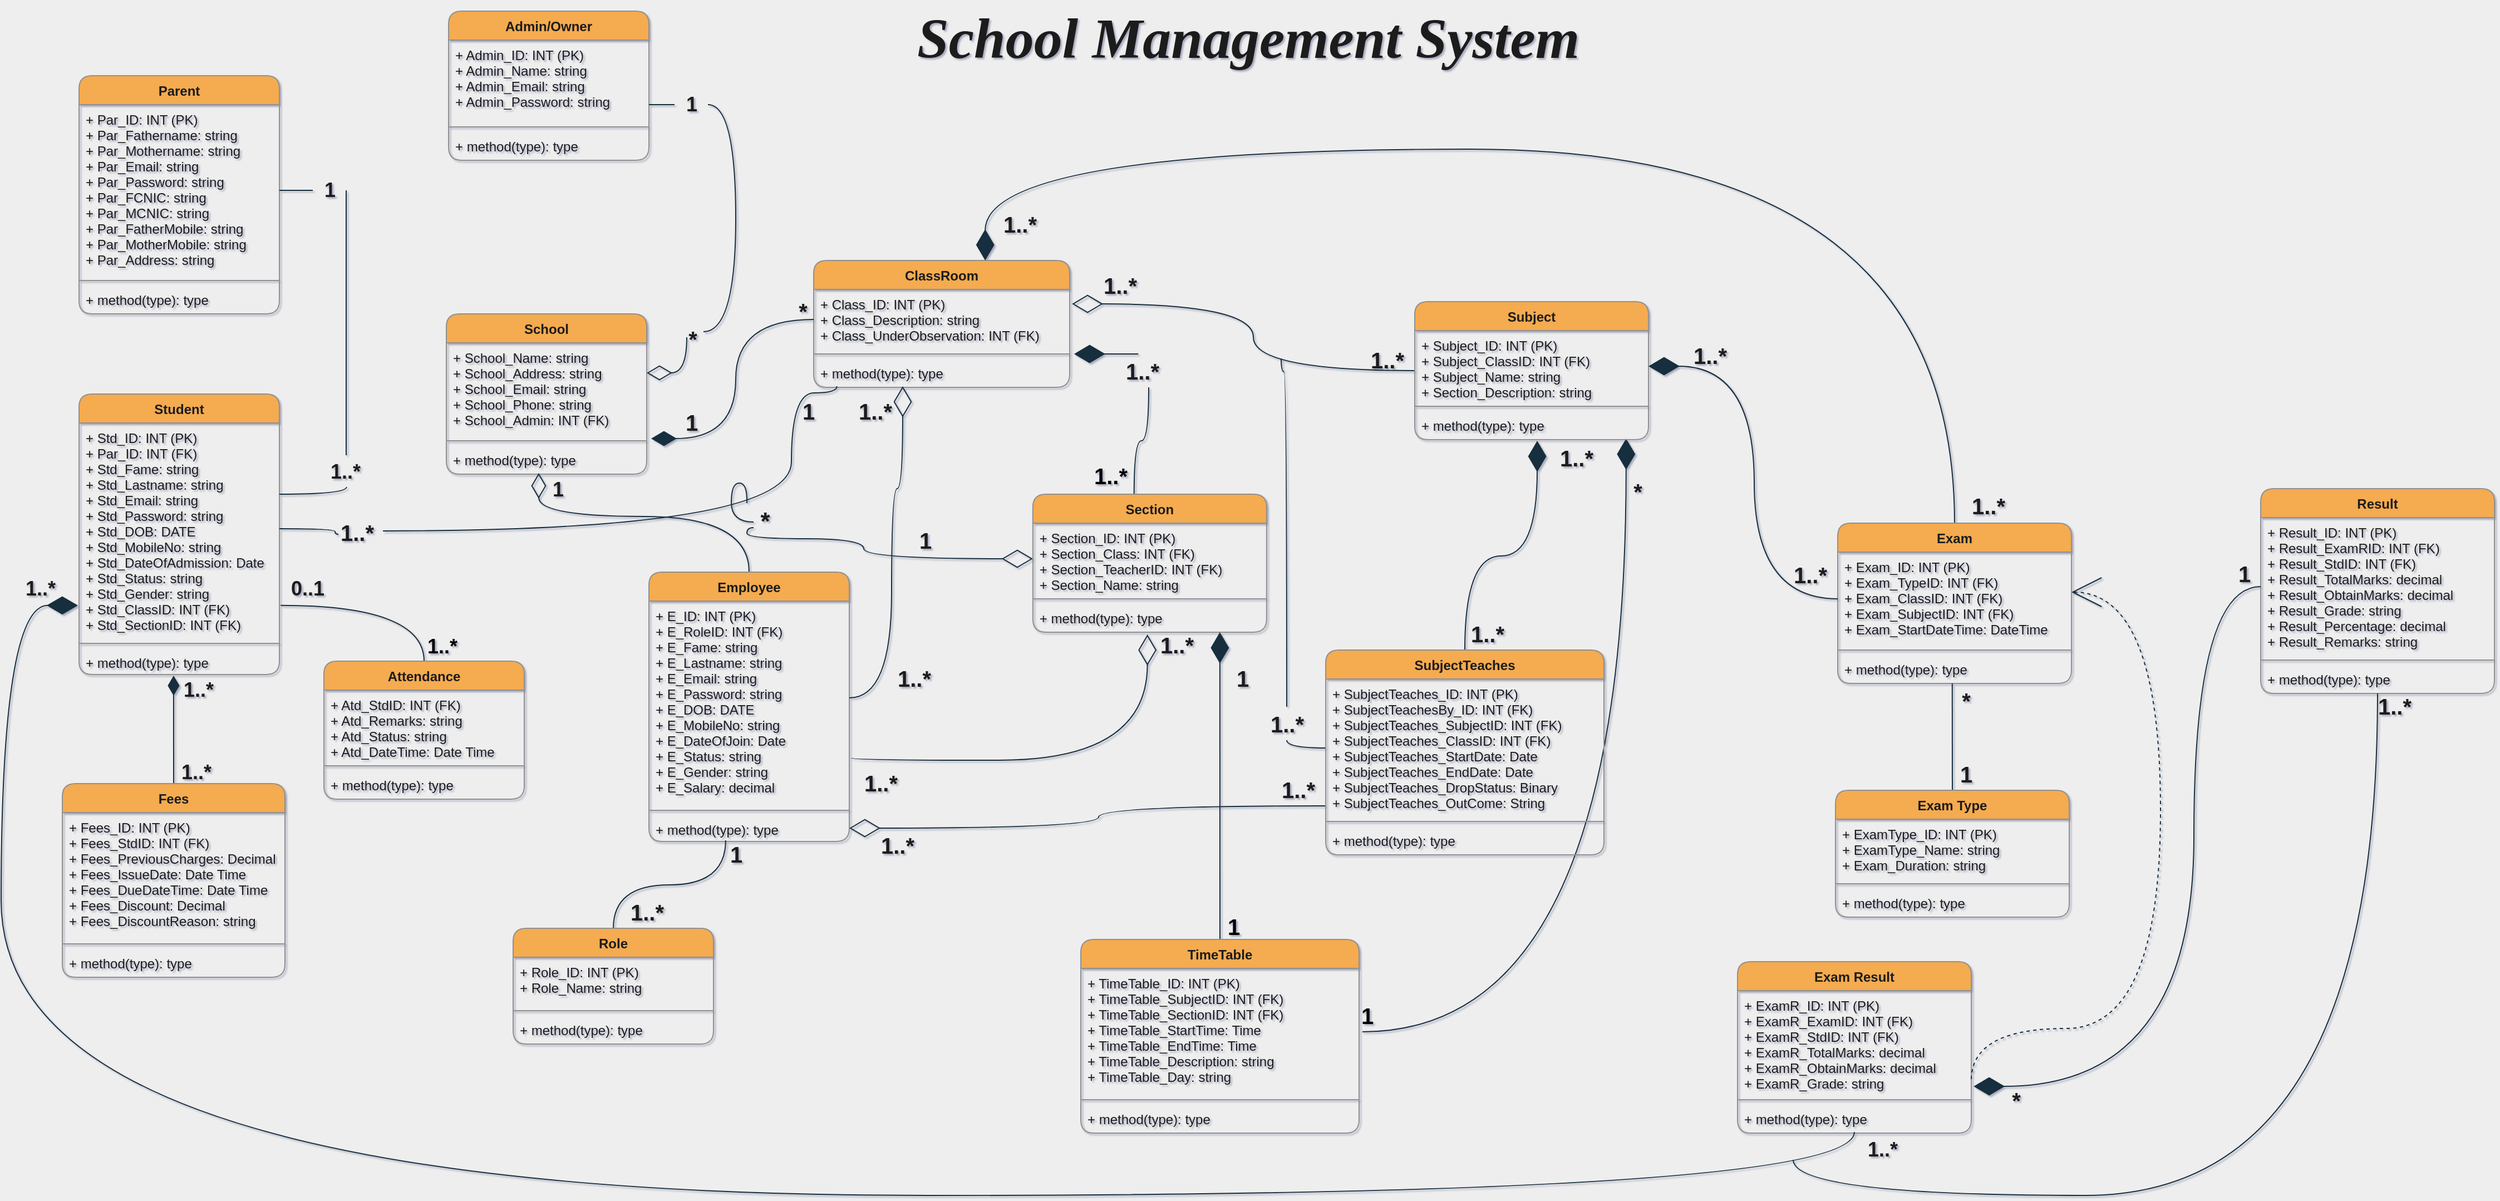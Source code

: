 <mxfile version="14.5.3" type="device"><diagram id="C5RBs43oDa-KdzZeNtuy" name="Page-1"><mxGraphModel dx="1877" dy="846" grid="1" gridSize="10" guides="1" tooltips="1" connect="1" arrows="1" fold="1" page="1" pageScale="1" pageWidth="2300" pageHeight="1100" background="#EEEEEE" math="0" shadow="1"><root><mxCell id="WIyWlLk6GJQsqaUBKTNV-0"/><mxCell id="WIyWlLk6GJQsqaUBKTNV-1" parent="WIyWlLk6GJQsqaUBKTNV-0"/><mxCell id="7xdgrX3ApzrvvwWOzh_P-122" style="edgeStyle=orthogonalEdgeStyle;orthogonalLoop=1;jettySize=auto;html=1;startArrow=none;startFill=0;startSize=25;endArrow=diamondThin;endFill=1;endSize=25;fontSize=20;entryX=0.89;entryY=0.962;entryDx=0;entryDy=0;entryPerimeter=0;strokeColor=#182E3E;fontColor=#1A1A1A;labelBackgroundColor=#EEEEEE;curved=1;" edge="1" parent="WIyWlLk6GJQsqaUBKTNV-1"><mxGeometry relative="1" as="geometry"><mxPoint x="1489.9" y="402.012" as="targetPoint"/><mxPoint x="1253.0" y="935.0" as="sourcePoint"/><Array as="points"><mxPoint x="1490" y="935"/></Array></mxGeometry></mxCell><mxCell id="7xdgrX3ApzrvvwWOzh_P-5" value="Parent" style="swimlane;fontStyle=1;align=center;verticalAlign=top;childLayout=stackLayout;horizontal=1;startSize=26;horizontalStack=0;resizeParent=1;resizeParentMax=0;resizeLast=0;collapsible=1;marginBottom=0;fillColor=#F5AB50;strokeColor=#909090;fontColor=#1A1A1A;rounded=1;" vertex="1" parent="WIyWlLk6GJQsqaUBKTNV-1"><mxGeometry x="100" y="76" width="180" height="214" as="geometry"/></mxCell><mxCell id="7xdgrX3ApzrvvwWOzh_P-6" value="+ Par_ID: INT (PK) &#10;+ Par_Fathername: string&#10;+ Par_Mothername: string&#10;+ Par_Email: string&#10;+ Par_Password: string &#10;+ Par_FCNIC: string&#10;+ Par_MCNIC: string&#10;+ Par_FatherMobile: string&#10;+ Par_MotherMobile: string&#10;+ Par_Address: string&#10;" style="text;strokeColor=none;fillColor=none;align=left;verticalAlign=top;spacingLeft=4;spacingRight=4;overflow=hidden;rotatable=0;points=[[0,0.5],[1,0.5]];portConstraint=eastwest;fontColor=#1A1A1A;rounded=1;" vertex="1" parent="7xdgrX3ApzrvvwWOzh_P-5"><mxGeometry y="26" width="180" height="154" as="geometry"/></mxCell><mxCell id="7xdgrX3ApzrvvwWOzh_P-7" value="" style="line;strokeWidth=1;fillColor=none;align=left;verticalAlign=middle;spacingTop=-1;spacingLeft=3;spacingRight=3;rotatable=0;labelPosition=right;points=[];portConstraint=eastwest;strokeColor=#909090;fontColor=#1A1A1A;labelBackgroundColor=#EEEEEE;rounded=1;" vertex="1" parent="7xdgrX3ApzrvvwWOzh_P-5"><mxGeometry y="180" width="180" height="8" as="geometry"/></mxCell><mxCell id="7xdgrX3ApzrvvwWOzh_P-8" value="+ method(type): type" style="text;strokeColor=none;fillColor=none;align=left;verticalAlign=top;spacingLeft=4;spacingRight=4;overflow=hidden;rotatable=0;points=[[0,0.5],[1,0.5]];portConstraint=eastwest;fontColor=#1A1A1A;rounded=1;" vertex="1" parent="7xdgrX3ApzrvvwWOzh_P-5"><mxGeometry y="188" width="180" height="26" as="geometry"/></mxCell><mxCell id="7xdgrX3ApzrvvwWOzh_P-9" value="Student" style="swimlane;fontStyle=1;align=center;verticalAlign=top;childLayout=stackLayout;horizontal=1;startSize=26;horizontalStack=0;resizeParent=1;resizeParentMax=0;resizeLast=0;collapsible=1;marginBottom=0;fillColor=#F5AB50;strokeColor=#909090;fontColor=#1A1A1A;rounded=1;" vertex="1" parent="WIyWlLk6GJQsqaUBKTNV-1"><mxGeometry x="100" y="362" width="180" height="252" as="geometry"/></mxCell><mxCell id="7xdgrX3ApzrvvwWOzh_P-10" value="+ Std_ID: INT (PK)&#10;+ Par_ID: INT (FK) &#10;+ Std_Fame: string&#10;+ Std_Lastname: string&#10;+ Std_Email: string&#10;+ Std_Password: string &#10;+ Std_DOB: DATE&#10;+ Std_MobileNo: string&#10;+ Std_DateOfAdmission: Date&#10;+ Std_Status: string&#10;+ Std_Gender: string&#10;+ Std_ClassID: INT (FK)&#10;+ Std_SectionID: INT (FK)" style="text;strokeColor=none;fillColor=none;align=left;verticalAlign=top;spacingLeft=4;spacingRight=4;overflow=hidden;rotatable=0;points=[[0,0.5],[1,0.5]];portConstraint=eastwest;fontColor=#1A1A1A;rounded=1;" vertex="1" parent="7xdgrX3ApzrvvwWOzh_P-9"><mxGeometry y="26" width="180" height="194" as="geometry"/></mxCell><mxCell id="7xdgrX3ApzrvvwWOzh_P-11" value="" style="line;strokeWidth=1;fillColor=none;align=left;verticalAlign=middle;spacingTop=-1;spacingLeft=3;spacingRight=3;rotatable=0;labelPosition=right;points=[];portConstraint=eastwest;strokeColor=#909090;fontColor=#1A1A1A;labelBackgroundColor=#EEEEEE;rounded=1;" vertex="1" parent="7xdgrX3ApzrvvwWOzh_P-9"><mxGeometry y="220" width="180" height="8" as="geometry"/></mxCell><mxCell id="7xdgrX3ApzrvvwWOzh_P-12" value="+ method(type): type" style="text;strokeColor=none;fillColor=none;align=left;verticalAlign=top;spacingLeft=4;spacingRight=4;overflow=hidden;rotatable=0;points=[[0,0.5],[1,0.5]];portConstraint=eastwest;fontColor=#1A1A1A;rounded=1;" vertex="1" parent="7xdgrX3ApzrvvwWOzh_P-9"><mxGeometry y="228" width="180" height="24" as="geometry"/></mxCell><mxCell id="7xdgrX3ApzrvvwWOzh_P-15" value="1..*" style="text;html=1;align=center;verticalAlign=middle;resizable=0;points=[];autosize=1;fontStyle=1;fontSize=18;fontColor=#1A1A1A;rounded=1;" vertex="1" parent="WIyWlLk6GJQsqaUBKTNV-1"><mxGeometry x="319" y="417" width="40" height="30" as="geometry"/></mxCell><mxCell id="7xdgrX3ApzrvvwWOzh_P-18" style="edgeStyle=orthogonalEdgeStyle;orthogonalLoop=1;jettySize=auto;html=1;entryX=0.533;entryY=0.95;entryDx=0;entryDy=0;endArrow=none;endFill=0;entryPerimeter=0;strokeColor=#182E3E;fontColor=#1A1A1A;labelBackgroundColor=#EEEEEE;curved=1;" edge="1" parent="WIyWlLk6GJQsqaUBKTNV-1" source="7xdgrX3ApzrvvwWOzh_P-10" target="7xdgrX3ApzrvvwWOzh_P-15"><mxGeometry x="350" y="262" as="geometry"><mxPoint x="490" y="445" as="sourcePoint"/><mxPoint x="300" y="205" as="targetPoint"/><Array as="points"><mxPoint x="340" y="452"/></Array></mxGeometry></mxCell><mxCell id="7xdgrX3ApzrvvwWOzh_P-14" value="1" style="text;html=1;align=center;verticalAlign=middle;resizable=0;points=[];autosize=1;fillColor=none;fontStyle=1;fontSize=18;fontColor=#1A1A1A;rounded=1;" vertex="1" parent="WIyWlLk6GJQsqaUBKTNV-1"><mxGeometry x="310" y="164" width="30" height="30" as="geometry"/></mxCell><mxCell id="7xdgrX3ApzrvvwWOzh_P-19" style="edgeStyle=orthogonalEdgeStyle;orthogonalLoop=1;jettySize=auto;html=1;entryX=1;entryY=0.5;entryDx=0;entryDy=0;endArrow=none;endFill=0;strokeColor=#182E3E;fontColor=#1A1A1A;labelBackgroundColor=#EEEEEE;curved=1;" edge="1" parent="WIyWlLk6GJQsqaUBKTNV-1" source="7xdgrX3ApzrvvwWOzh_P-15" target="7xdgrX3ApzrvvwWOzh_P-14"><mxGeometry x="350" y="262" as="geometry"><mxPoint x="475" y="435" as="sourcePoint"/><mxPoint x="300" y="205" as="targetPoint"/><Array as="points"><mxPoint x="340" y="432"/><mxPoint x="340" y="205"/></Array></mxGeometry></mxCell><mxCell id="7xdgrX3ApzrvvwWOzh_P-20" value="Admin/Owner" style="swimlane;fontStyle=1;align=center;verticalAlign=top;childLayout=stackLayout;horizontal=1;startSize=26;horizontalStack=0;resizeParent=1;resizeParentMax=0;resizeLast=0;collapsible=1;marginBottom=0;fillColor=#F5AB50;strokeColor=#909090;fontColor=#1A1A1A;rounded=1;" vertex="1" parent="WIyWlLk6GJQsqaUBKTNV-1"><mxGeometry x="432" y="18" width="180" height="134" as="geometry"><mxRectangle x="470" y="16" width="70" height="26" as="alternateBounds"/></mxGeometry></mxCell><mxCell id="7xdgrX3ApzrvvwWOzh_P-21" value="+ Admin_ID: INT (PK) &#10;+ Admin_Name: string&#10;+ Admin_Email: string&#10;+ Admin_Password: string &#10;" style="text;strokeColor=none;fillColor=none;align=left;verticalAlign=top;spacingLeft=4;spacingRight=4;overflow=hidden;rotatable=0;points=[[0,0.5],[1,0.5]];portConstraint=eastwest;fontColor=#1A1A1A;rounded=1;" vertex="1" parent="7xdgrX3ApzrvvwWOzh_P-20"><mxGeometry y="26" width="180" height="74" as="geometry"/></mxCell><mxCell id="7xdgrX3ApzrvvwWOzh_P-22" value="" style="line;strokeWidth=1;fillColor=none;align=left;verticalAlign=middle;spacingTop=-1;spacingLeft=3;spacingRight=3;rotatable=0;labelPosition=right;points=[];portConstraint=eastwest;strokeColor=#909090;fontColor=#1A1A1A;labelBackgroundColor=#EEEEEE;rounded=1;" vertex="1" parent="7xdgrX3ApzrvvwWOzh_P-20"><mxGeometry y="100" width="180" height="8" as="geometry"/></mxCell><mxCell id="7xdgrX3ApzrvvwWOzh_P-23" value="+ method(type): type" style="text;strokeColor=none;fillColor=none;align=left;verticalAlign=top;spacingLeft=4;spacingRight=4;overflow=hidden;rotatable=0;points=[[0,0.5],[1,0.5]];portConstraint=eastwest;fontColor=#1A1A1A;rounded=1;" vertex="1" parent="7xdgrX3ApzrvvwWOzh_P-20"><mxGeometry y="108" width="180" height="26" as="geometry"/></mxCell><mxCell id="7xdgrX3ApzrvvwWOzh_P-24" value="School" style="swimlane;fontStyle=1;align=center;verticalAlign=top;childLayout=stackLayout;horizontal=1;startSize=26;horizontalStack=0;resizeParent=1;resizeParentMax=0;resizeLast=0;collapsible=1;marginBottom=0;fillColor=#F5AB50;strokeColor=#909090;fontColor=#1A1A1A;rounded=1;" vertex="1" parent="WIyWlLk6GJQsqaUBKTNV-1"><mxGeometry x="430" y="290" width="180" height="144" as="geometry"><mxRectangle x="470" y="16" width="70" height="26" as="alternateBounds"/></mxGeometry></mxCell><mxCell id="7xdgrX3ApzrvvwWOzh_P-25" value="+ School_Name: string &#10;+ School_Address: string&#10;+ School_Email: string&#10;+ School_Phone: string &#10;+ School_Admin: INT (FK)" style="text;strokeColor=none;fillColor=none;align=left;verticalAlign=top;spacingLeft=4;spacingRight=4;overflow=hidden;rotatable=0;points=[[0,0.5],[1,0.5]];portConstraint=eastwest;fontColor=#1A1A1A;rounded=1;" vertex="1" parent="7xdgrX3ApzrvvwWOzh_P-24"><mxGeometry y="26" width="180" height="84" as="geometry"/></mxCell><mxCell id="7xdgrX3ApzrvvwWOzh_P-26" value="" style="line;strokeWidth=1;fillColor=none;align=left;verticalAlign=middle;spacingTop=-1;spacingLeft=3;spacingRight=3;rotatable=0;labelPosition=right;points=[];portConstraint=eastwest;strokeColor=#909090;fontColor=#1A1A1A;labelBackgroundColor=#EEEEEE;rounded=1;" vertex="1" parent="7xdgrX3ApzrvvwWOzh_P-24"><mxGeometry y="110" width="180" height="8" as="geometry"/></mxCell><mxCell id="7xdgrX3ApzrvvwWOzh_P-27" value="+ method(type): type" style="text;strokeColor=none;fillColor=none;align=left;verticalAlign=top;spacingLeft=4;spacingRight=4;overflow=hidden;rotatable=0;points=[[0,0.5],[1,0.5]];portConstraint=eastwest;fontColor=#1A1A1A;rounded=1;" vertex="1" parent="7xdgrX3ApzrvvwWOzh_P-24"><mxGeometry y="118" width="180" height="26" as="geometry"/></mxCell><mxCell id="7xdgrX3ApzrvvwWOzh_P-28" style="edgeStyle=orthogonalEdgeStyle;orthogonalLoop=1;jettySize=auto;html=1;entryX=1;entryY=0.784;entryDx=0;entryDy=0;entryPerimeter=0;endArrow=none;endFill=0;startArrow=none;startFill=0;endSize=15;startSize=20;strokeColor=#182E3E;fontColor=#1A1A1A;labelBackgroundColor=#EEEEEE;curved=1;" edge="1" parent="WIyWlLk6GJQsqaUBKTNV-1" source="7xdgrX3ApzrvvwWOzh_P-30" target="7xdgrX3ApzrvvwWOzh_P-21"><mxGeometry relative="1" as="geometry"/></mxCell><mxCell id="7xdgrX3ApzrvvwWOzh_P-33" style="edgeStyle=orthogonalEdgeStyle;orthogonalLoop=1;jettySize=auto;html=1;startArrow=none;startFill=0;startSize=20;endArrow=none;endFill=0;endSize=15;strokeColor=#182E3E;fontColor=#1A1A1A;labelBackgroundColor=#EEEEEE;curved=1;" edge="1" parent="WIyWlLk6GJQsqaUBKTNV-1" source="7xdgrX3ApzrvvwWOzh_P-29" target="7xdgrX3ApzrvvwWOzh_P-30"><mxGeometry relative="1" as="geometry"><Array as="points"><mxPoint x="690" y="306"/><mxPoint x="690" y="102.0"/></Array></mxGeometry></mxCell><mxCell id="7xdgrX3ApzrvvwWOzh_P-29" value="*" style="text;html=1;align=center;verticalAlign=middle;resizable=0;points=[];autosize=1;fontStyle=1;fontSize=20;fontColor=#1A1A1A;rounded=1;" vertex="1" parent="WIyWlLk6GJQsqaUBKTNV-1"><mxGeometry x="641" y="297" width="20" height="30" as="geometry"/></mxCell><mxCell id="7xdgrX3ApzrvvwWOzh_P-31" style="edgeStyle=orthogonalEdgeStyle;orthogonalLoop=1;jettySize=auto;html=1;endArrow=none;endFill=0;startArrow=diamondThin;startFill=0;endSize=15;startSize=20;strokeColor=#182E3E;fontColor=#1A1A1A;labelBackgroundColor=#EEEEEE;curved=1;" edge="1" parent="WIyWlLk6GJQsqaUBKTNV-1"><mxGeometry relative="1" as="geometry"><mxPoint x="610" y="343" as="sourcePoint"/><mxPoint x="646" y="311" as="targetPoint"/><Array as="points"><mxPoint x="646" y="343"/></Array></mxGeometry></mxCell><mxCell id="7xdgrX3ApzrvvwWOzh_P-30" value="1" style="text;html=1;align=center;verticalAlign=middle;resizable=0;points=[];autosize=1;fontStyle=1;fontSize=18;fontColor=#1A1A1A;rounded=1;" vertex="1" parent="WIyWlLk6GJQsqaUBKTNV-1"><mxGeometry x="635" y="87" width="30" height="30" as="geometry"/></mxCell><mxCell id="7xdgrX3ApzrvvwWOzh_P-38" style="edgeStyle=orthogonalEdgeStyle;orthogonalLoop=1;jettySize=auto;html=1;entryX=1.006;entryY=0.845;entryDx=0;entryDy=0;entryPerimeter=0;startArrow=none;startFill=0;startSize=20;endArrow=none;endFill=0;endSize=15;strokeColor=#182E3E;fontColor=#1A1A1A;labelBackgroundColor=#EEEEEE;curved=1;" edge="1" parent="WIyWlLk6GJQsqaUBKTNV-1" source="7xdgrX3ApzrvvwWOzh_P-34" target="7xdgrX3ApzrvvwWOzh_P-10"><mxGeometry relative="1" as="geometry"/></mxCell><mxCell id="7xdgrX3ApzrvvwWOzh_P-34" value="Attendance" style="swimlane;fontStyle=1;align=center;verticalAlign=top;childLayout=stackLayout;horizontal=1;startSize=26;horizontalStack=0;resizeParent=1;resizeParentMax=0;resizeLast=0;collapsible=1;marginBottom=0;fillColor=#F5AB50;strokeColor=#909090;fontColor=#1A1A1A;rounded=1;" vertex="1" parent="WIyWlLk6GJQsqaUBKTNV-1"><mxGeometry x="320" y="602" width="180" height="124" as="geometry"><mxRectangle x="470" y="16" width="70" height="26" as="alternateBounds"/></mxGeometry></mxCell><mxCell id="7xdgrX3ApzrvvwWOzh_P-35" value="+ Atd_StdID: INT (FK) &#10;+ Atd_Remarks: string&#10;+ Atd_Status: string&#10;+ Atd_DateTime: Date Time" style="text;strokeColor=none;fillColor=none;align=left;verticalAlign=top;spacingLeft=4;spacingRight=4;overflow=hidden;rotatable=0;points=[[0,0.5],[1,0.5]];portConstraint=eastwest;fontColor=#1A1A1A;rounded=1;" vertex="1" parent="7xdgrX3ApzrvvwWOzh_P-34"><mxGeometry y="26" width="180" height="64" as="geometry"/></mxCell><mxCell id="7xdgrX3ApzrvvwWOzh_P-36" value="" style="line;strokeWidth=1;fillColor=none;align=left;verticalAlign=middle;spacingTop=-1;spacingLeft=3;spacingRight=3;rotatable=0;labelPosition=right;points=[];portConstraint=eastwest;strokeColor=#909090;fontColor=#1A1A1A;labelBackgroundColor=#EEEEEE;rounded=1;" vertex="1" parent="7xdgrX3ApzrvvwWOzh_P-34"><mxGeometry y="90" width="180" height="8" as="geometry"/></mxCell><mxCell id="7xdgrX3ApzrvvwWOzh_P-37" value="+ method(type): type" style="text;strokeColor=none;fillColor=none;align=left;verticalAlign=top;spacingLeft=4;spacingRight=4;overflow=hidden;rotatable=0;points=[[0,0.5],[1,0.5]];portConstraint=eastwest;fontColor=#1A1A1A;rounded=1;" vertex="1" parent="7xdgrX3ApzrvvwWOzh_P-34"><mxGeometry y="98" width="180" height="26" as="geometry"/></mxCell><mxCell id="7xdgrX3ApzrvvwWOzh_P-39" value="&lt;b style=&quot;font-size: 18px;&quot;&gt;0..1&lt;/b&gt;" style="text;html=1;align=center;verticalAlign=middle;resizable=0;points=[];autosize=1;fontSize=18;fontColor=#1A1A1A;rounded=1;" vertex="1" parent="WIyWlLk6GJQsqaUBKTNV-1"><mxGeometry x="280" y="522" width="50" height="30" as="geometry"/></mxCell><mxCell id="7xdgrX3ApzrvvwWOzh_P-41" value="&lt;b style=&quot;color: rgb(0, 0, 0); font-family: helvetica; font-size: 18px; font-style: normal; letter-spacing: normal; text-align: center; text-indent: 0px; text-transform: none; word-spacing: 0px;&quot;&gt;1..*&lt;/b&gt;" style="text;whiteSpace=wrap;html=1;fontSize=18;fontColor=#1A1A1A;labelBackgroundColor=none;rounded=1;" vertex="1" parent="WIyWlLk6GJQsqaUBKTNV-1"><mxGeometry x="411" y="572" width="40" height="20" as="geometry"/></mxCell><mxCell id="7xdgrX3ApzrvvwWOzh_P-46" style="edgeStyle=orthogonalEdgeStyle;orthogonalLoop=1;jettySize=auto;html=1;exitX=0.5;exitY=0;exitDx=0;exitDy=0;entryX=0.472;entryY=1.042;entryDx=0;entryDy=0;entryPerimeter=0;startArrow=none;startFill=0;startSize=20;endArrow=diamondThin;endFill=1;endSize=15;strokeColor=#182E3E;fontColor=#1A1A1A;labelBackgroundColor=#EEEEEE;curved=1;" edge="1" parent="WIyWlLk6GJQsqaUBKTNV-1" source="7xdgrX3ApzrvvwWOzh_P-42" target="7xdgrX3ApzrvvwWOzh_P-12"><mxGeometry relative="1" as="geometry"/></mxCell><mxCell id="7xdgrX3ApzrvvwWOzh_P-42" value="Fees" style="swimlane;fontStyle=1;align=center;verticalAlign=top;childLayout=stackLayout;horizontal=1;startSize=26;horizontalStack=0;resizeParent=1;resizeParentMax=0;resizeLast=0;collapsible=1;marginBottom=0;fillColor=#F5AB50;strokeColor=#909090;fontColor=#1A1A1A;rounded=1;" vertex="1" parent="WIyWlLk6GJQsqaUBKTNV-1"><mxGeometry x="85" y="712" width="200" height="174" as="geometry"><mxRectangle x="470" y="16" width="70" height="26" as="alternateBounds"/></mxGeometry></mxCell><mxCell id="7xdgrX3ApzrvvwWOzh_P-43" value="+ Fees_ID: INT (PK) &#10;+ Fees_StdID: INT (FK)&#10;+ Fees_PreviousCharges: Decimal&#10;+ Fees_IssueDate: Date Time&#10;+ Fees_DueDateTime: Date Time&#10;+ Fees_Discount: Decimal&#10;+ Fees_DiscountReason: string" style="text;strokeColor=none;fillColor=none;align=left;verticalAlign=top;spacingLeft=4;spacingRight=4;overflow=hidden;rotatable=0;points=[[0,0.5],[1,0.5]];portConstraint=eastwest;fontColor=#1A1A1A;rounded=1;" vertex="1" parent="7xdgrX3ApzrvvwWOzh_P-42"><mxGeometry y="26" width="200" height="114" as="geometry"/></mxCell><mxCell id="7xdgrX3ApzrvvwWOzh_P-44" value="" style="line;strokeWidth=1;fillColor=none;align=left;verticalAlign=middle;spacingTop=-1;spacingLeft=3;spacingRight=3;rotatable=0;labelPosition=right;points=[];portConstraint=eastwest;strokeColor=#909090;fontColor=#1A1A1A;labelBackgroundColor=#EEEEEE;rounded=1;" vertex="1" parent="7xdgrX3ApzrvvwWOzh_P-42"><mxGeometry y="140" width="200" height="8" as="geometry"/></mxCell><mxCell id="7xdgrX3ApzrvvwWOzh_P-45" value="+ method(type): type" style="text;strokeColor=none;fillColor=none;align=left;verticalAlign=top;spacingLeft=4;spacingRight=4;overflow=hidden;rotatable=0;points=[[0,0.5],[1,0.5]];portConstraint=eastwest;fontColor=#1A1A1A;rounded=1;" vertex="1" parent="7xdgrX3ApzrvvwWOzh_P-42"><mxGeometry y="148" width="200" height="26" as="geometry"/></mxCell><mxCell id="7xdgrX3ApzrvvwWOzh_P-47" value="&lt;b style=&quot;font-size: 18px;&quot;&gt;1..*&lt;/b&gt;" style="text;html=1;align=center;verticalAlign=middle;resizable=0;points=[];autosize=1;fontSize=18;fontColor=#1A1A1A;rounded=1;" vertex="1" parent="WIyWlLk6GJQsqaUBKTNV-1"><mxGeometry x="187" y="613" width="40" height="30" as="geometry"/></mxCell><mxCell id="7xdgrX3ApzrvvwWOzh_P-48" value="&lt;b style=&quot;font-size: 18px;&quot;&gt;1..*&lt;/b&gt;" style="text;html=1;align=center;verticalAlign=middle;resizable=0;points=[];autosize=1;fontSize=18;fontColor=#1A1A1A;rounded=1;" vertex="1" parent="WIyWlLk6GJQsqaUBKTNV-1"><mxGeometry x="185" y="687" width="40" height="30" as="geometry"/></mxCell><mxCell id="7xdgrX3ApzrvvwWOzh_P-53" style="edgeStyle=orthogonalEdgeStyle;orthogonalLoop=1;jettySize=auto;html=1;entryX=0.461;entryY=0.962;entryDx=0;entryDy=0;entryPerimeter=0;startArrow=none;startFill=0;startSize=25;endArrow=diamondThin;endFill=0;endSize=20;strokeColor=#182E3E;fontColor=#1A1A1A;labelBackgroundColor=#EEEEEE;curved=1;" edge="1" parent="WIyWlLk6GJQsqaUBKTNV-1" source="7xdgrX3ApzrvvwWOzh_P-49" target="7xdgrX3ApzrvvwWOzh_P-27"><mxGeometry relative="1" as="geometry"><Array as="points"><mxPoint x="702" y="472"/><mxPoint x="513" y="472"/></Array></mxGeometry></mxCell><mxCell id="7xdgrX3ApzrvvwWOzh_P-49" value="Employee" style="swimlane;fontStyle=1;align=center;verticalAlign=top;childLayout=stackLayout;horizontal=1;startSize=26;horizontalStack=0;resizeParent=1;resizeParentMax=0;resizeLast=0;collapsible=1;marginBottom=0;fillColor=#F5AB50;strokeColor=#909090;fontColor=#1A1A1A;rounded=1;" vertex="1" parent="WIyWlLk6GJQsqaUBKTNV-1"><mxGeometry x="612" y="522" width="180" height="242" as="geometry"/></mxCell><mxCell id="7xdgrX3ApzrvvwWOzh_P-50" value="+ E_ID: INT (PK)&#10;+ E_RoleID: INT (FK) &#10;+ E_Fame: string&#10;+ E_Lastname: string&#10;+ E_Email: string&#10;+ E_Password: string &#10;+ E_DOB: DATE&#10;+ E_MobileNo: string&#10;+ E_DateOfJoin: Date&#10;+ E_Status: string&#10;+ E_Gender: string&#10;+ E_Salary: decimal" style="text;strokeColor=none;fillColor=none;align=left;verticalAlign=top;spacingLeft=4;spacingRight=4;overflow=hidden;rotatable=0;points=[[0,0.5],[1,0.5]];portConstraint=eastwest;fontColor=#1A1A1A;rounded=1;" vertex="1" parent="7xdgrX3ApzrvvwWOzh_P-49"><mxGeometry y="26" width="180" height="184" as="geometry"/></mxCell><mxCell id="7xdgrX3ApzrvvwWOzh_P-51" value="" style="line;strokeWidth=1;fillColor=none;align=left;verticalAlign=middle;spacingTop=-1;spacingLeft=3;spacingRight=3;rotatable=0;labelPosition=right;points=[];portConstraint=eastwest;strokeColor=#909090;fontColor=#1A1A1A;labelBackgroundColor=#EEEEEE;rounded=1;" vertex="1" parent="7xdgrX3ApzrvvwWOzh_P-49"><mxGeometry y="210" width="180" height="8" as="geometry"/></mxCell><mxCell id="7xdgrX3ApzrvvwWOzh_P-52" value="+ method(type): type" style="text;strokeColor=none;fillColor=none;align=left;verticalAlign=top;spacingLeft=4;spacingRight=4;overflow=hidden;rotatable=0;points=[[0,0.5],[1,0.5]];portConstraint=eastwest;fontColor=#1A1A1A;rounded=1;" vertex="1" parent="7xdgrX3ApzrvvwWOzh_P-49"><mxGeometry y="218" width="180" height="24" as="geometry"/></mxCell><mxCell id="7xdgrX3ApzrvvwWOzh_P-54" value="1" style="text;html=1;align=center;verticalAlign=middle;resizable=0;points=[];autosize=1;fontStyle=1;fontSize=18;fontColor=#1A1A1A;rounded=1;" vertex="1" parent="WIyWlLk6GJQsqaUBKTNV-1"><mxGeometry x="515" y="433" width="30" height="30" as="geometry"/></mxCell><mxCell id="7xdgrX3ApzrvvwWOzh_P-57" style="edgeStyle=orthogonalEdgeStyle;orthogonalLoop=1;jettySize=auto;html=1;startArrow=none;startFill=0;startSize=20;endArrow=none;endFill=0;endSize=15;fontSize=18;strokeColor=#182E3E;fontColor=#1A1A1A;labelBackgroundColor=#EEEEEE;curved=1;" edge="1" parent="WIyWlLk6GJQsqaUBKTNV-1" source="7xdgrX3ApzrvvwWOzh_P-6" target="7xdgrX3ApzrvvwWOzh_P-14"><mxGeometry relative="1" as="geometry"/></mxCell><mxCell id="7xdgrX3ApzrvvwWOzh_P-62" style="edgeStyle=orthogonalEdgeStyle;orthogonalLoop=1;jettySize=auto;html=1;entryX=0.383;entryY=0.958;entryDx=0;entryDy=0;entryPerimeter=0;startArrow=none;startFill=0;startSize=25;endArrow=none;endFill=0;endSize=20;fontSize=20;strokeColor=#182E3E;fontColor=#1A1A1A;labelBackgroundColor=#EEEEEE;curved=1;" edge="1" parent="WIyWlLk6GJQsqaUBKTNV-1" source="7xdgrX3ApzrvvwWOzh_P-58" target="7xdgrX3ApzrvvwWOzh_P-52"><mxGeometry relative="1" as="geometry"/></mxCell><mxCell id="7xdgrX3ApzrvvwWOzh_P-58" value="Role" style="swimlane;fontStyle=1;align=center;verticalAlign=top;childLayout=stackLayout;horizontal=1;startSize=26;horizontalStack=0;resizeParent=1;resizeParentMax=0;resizeLast=0;collapsible=1;marginBottom=0;fillColor=#F5AB50;strokeColor=#909090;fontColor=#1A1A1A;rounded=1;" vertex="1" parent="WIyWlLk6GJQsqaUBKTNV-1"><mxGeometry x="490" y="842" width="180" height="104" as="geometry"><mxRectangle x="470" y="16" width="70" height="26" as="alternateBounds"/></mxGeometry></mxCell><mxCell id="7xdgrX3ApzrvvwWOzh_P-59" value="+ Role_ID: INT (PK) &#10;+ Role_Name: string" style="text;strokeColor=none;fillColor=none;align=left;verticalAlign=top;spacingLeft=4;spacingRight=4;overflow=hidden;rotatable=0;points=[[0,0.5],[1,0.5]];portConstraint=eastwest;fontColor=#1A1A1A;rounded=1;" vertex="1" parent="7xdgrX3ApzrvvwWOzh_P-58"><mxGeometry y="26" width="180" height="44" as="geometry"/></mxCell><mxCell id="7xdgrX3ApzrvvwWOzh_P-60" value="" style="line;strokeWidth=1;fillColor=none;align=left;verticalAlign=middle;spacingTop=-1;spacingLeft=3;spacingRight=3;rotatable=0;labelPosition=right;points=[];portConstraint=eastwest;strokeColor=#909090;fontColor=#1A1A1A;labelBackgroundColor=#EEEEEE;rounded=1;" vertex="1" parent="7xdgrX3ApzrvvwWOzh_P-58"><mxGeometry y="70" width="180" height="8" as="geometry"/></mxCell><mxCell id="7xdgrX3ApzrvvwWOzh_P-61" value="+ method(type): type" style="text;strokeColor=none;fillColor=none;align=left;verticalAlign=top;spacingLeft=4;spacingRight=4;overflow=hidden;rotatable=0;points=[[0,0.5],[1,0.5]];portConstraint=eastwest;fontColor=#1A1A1A;rounded=1;" vertex="1" parent="7xdgrX3ApzrvvwWOzh_P-58"><mxGeometry y="78" width="180" height="26" as="geometry"/></mxCell><mxCell id="7xdgrX3ApzrvvwWOzh_P-63" value="1..*" style="text;html=1;align=center;verticalAlign=middle;resizable=0;points=[];autosize=1;fontSize=20;fontStyle=1;fontColor=#1A1A1A;rounded=1;" vertex="1" parent="WIyWlLk6GJQsqaUBKTNV-1"><mxGeometry x="585" y="812" width="50" height="30" as="geometry"/></mxCell><mxCell id="7xdgrX3ApzrvvwWOzh_P-64" value="&lt;b&gt;1&lt;/b&gt;" style="text;html=1;align=center;verticalAlign=middle;resizable=0;points=[];autosize=1;fontSize=20;fontColor=#1A1A1A;rounded=1;" vertex="1" parent="WIyWlLk6GJQsqaUBKTNV-1"><mxGeometry x="675" y="760" width="30" height="30" as="geometry"/></mxCell><mxCell id="7xdgrX3ApzrvvwWOzh_P-81" style="edgeStyle=orthogonalEdgeStyle;orthogonalLoop=1;jettySize=auto;html=1;startArrow=none;startFill=0;startSize=25;endArrow=none;endFill=0;endSize=20;fontSize=20;entryX=0.433;entryY=0;entryDx=0;entryDy=0;entryPerimeter=0;exitX=0.62;exitY=1;exitDx=0;exitDy=0;exitPerimeter=0;strokeColor=#182E3E;fontColor=#1A1A1A;labelBackgroundColor=#EEEEEE;curved=1;" edge="1" parent="WIyWlLk6GJQsqaUBKTNV-1" source="7xdgrX3ApzrvvwWOzh_P-82" target="7xdgrX3ApzrvvwWOzh_P-72"><mxGeometry relative="1" as="geometry"><mxPoint x="980" y="432" as="targetPoint"/></mxGeometry></mxCell><mxCell id="7xdgrX3ApzrvvwWOzh_P-65" value="ClassRoom" style="swimlane;fontStyle=1;align=center;verticalAlign=top;childLayout=stackLayout;horizontal=1;startSize=26;horizontalStack=0;resizeParent=1;resizeParentMax=0;resizeLast=0;collapsible=1;marginBottom=0;fillColor=#F5AB50;strokeColor=#909090;fontColor=#1A1A1A;rounded=1;" vertex="1" parent="WIyWlLk6GJQsqaUBKTNV-1"><mxGeometry x="760" y="242" width="230" height="114" as="geometry"><mxRectangle x="470" y="16" width="70" height="26" as="alternateBounds"/></mxGeometry></mxCell><mxCell id="7xdgrX3ApzrvvwWOzh_P-66" value="+ Class_ID: INT (PK) &#10;+ Class_Description: string&#10;+ Class_UnderObservation: INT (FK)" style="text;strokeColor=none;fillColor=none;align=left;verticalAlign=top;spacingLeft=4;spacingRight=4;overflow=hidden;rotatable=0;points=[[0,0.5],[1,0.5]];portConstraint=eastwest;fontColor=#1A1A1A;rounded=1;" vertex="1" parent="7xdgrX3ApzrvvwWOzh_P-65"><mxGeometry y="26" width="230" height="54" as="geometry"/></mxCell><mxCell id="7xdgrX3ApzrvvwWOzh_P-67" value="" style="line;strokeWidth=1;fillColor=none;align=left;verticalAlign=middle;spacingTop=-1;spacingLeft=3;spacingRight=3;rotatable=0;labelPosition=right;points=[];portConstraint=eastwest;strokeColor=#909090;fontColor=#1A1A1A;labelBackgroundColor=#EEEEEE;rounded=1;" vertex="1" parent="7xdgrX3ApzrvvwWOzh_P-65"><mxGeometry y="80" width="230" height="8" as="geometry"/></mxCell><mxCell id="7xdgrX3ApzrvvwWOzh_P-68" value="+ method(type): type" style="text;strokeColor=none;fillColor=none;align=left;verticalAlign=top;spacingLeft=4;spacingRight=4;overflow=hidden;rotatable=0;points=[[0,0.5],[1,0.5]];portConstraint=eastwest;fontColor=#1A1A1A;rounded=1;" vertex="1" parent="7xdgrX3ApzrvvwWOzh_P-65"><mxGeometry y="88" width="230" height="26" as="geometry"/></mxCell><mxCell id="7xdgrX3ApzrvvwWOzh_P-69" style="edgeStyle=orthogonalEdgeStyle;orthogonalLoop=1;jettySize=auto;html=1;entryX=1.022;entryY=1.024;entryDx=0;entryDy=0;entryPerimeter=0;startArrow=none;startFill=0;startSize=25;endArrow=diamondThin;endFill=1;endSize=20;fontSize=20;strokeColor=#182E3E;fontColor=#1A1A1A;labelBackgroundColor=#EEEEEE;curved=1;" edge="1" parent="WIyWlLk6GJQsqaUBKTNV-1" source="7xdgrX3ApzrvvwWOzh_P-66" target="7xdgrX3ApzrvvwWOzh_P-25"><mxGeometry relative="1" as="geometry"/></mxCell><mxCell id="7xdgrX3ApzrvvwWOzh_P-70" value="&lt;b&gt;1&lt;/b&gt;" style="text;html=1;align=center;verticalAlign=middle;resizable=0;points=[];autosize=1;fontSize=20;fontColor=#1A1A1A;rounded=1;" vertex="1" parent="WIyWlLk6GJQsqaUBKTNV-1"><mxGeometry x="635" y="372" width="30" height="30" as="geometry"/></mxCell><mxCell id="7xdgrX3ApzrvvwWOzh_P-71" value="&lt;b&gt;*&lt;/b&gt;" style="text;html=1;align=center;verticalAlign=middle;resizable=0;points=[];autosize=1;fontSize=20;fontColor=#1A1A1A;rounded=1;" vertex="1" parent="WIyWlLk6GJQsqaUBKTNV-1"><mxGeometry x="740" y="272" width="20" height="30" as="geometry"/></mxCell><mxCell id="7xdgrX3ApzrvvwWOzh_P-72" value="Section" style="swimlane;fontStyle=1;align=center;verticalAlign=top;childLayout=stackLayout;horizontal=1;startSize=26;horizontalStack=0;resizeParent=1;resizeParentMax=0;resizeLast=0;collapsible=1;marginBottom=0;fillColor=#F5AB50;strokeColor=#909090;fontColor=#1A1A1A;rounded=1;" vertex="1" parent="WIyWlLk6GJQsqaUBKTNV-1"><mxGeometry x="956.92" y="452" width="210" height="124" as="geometry"><mxRectangle x="470" y="16" width="70" height="26" as="alternateBounds"/></mxGeometry></mxCell><mxCell id="7xdgrX3ApzrvvwWOzh_P-73" value="+ Section_ID: INT (PK) &#10;+ Section_Class: INT (FK)&#10;+ Section_TeacherID: INT (FK)&#10;+ Section_Name: string" style="text;strokeColor=none;fillColor=none;align=left;verticalAlign=top;spacingLeft=4;spacingRight=4;overflow=hidden;rotatable=0;points=[[0,0.5],[1,0.5]];portConstraint=eastwest;fontColor=#1A1A1A;rounded=1;" vertex="1" parent="7xdgrX3ApzrvvwWOzh_P-72"><mxGeometry y="26" width="210" height="64" as="geometry"/></mxCell><mxCell id="7xdgrX3ApzrvvwWOzh_P-74" value="" style="line;strokeWidth=1;fillColor=none;align=left;verticalAlign=middle;spacingTop=-1;spacingLeft=3;spacingRight=3;rotatable=0;labelPosition=right;points=[];portConstraint=eastwest;strokeColor=#909090;fontColor=#1A1A1A;labelBackgroundColor=#EEEEEE;rounded=1;" vertex="1" parent="7xdgrX3ApzrvvwWOzh_P-72"><mxGeometry y="90" width="210" height="8" as="geometry"/></mxCell><mxCell id="7xdgrX3ApzrvvwWOzh_P-75" value="+ method(type): type" style="text;strokeColor=none;fillColor=none;align=left;verticalAlign=top;spacingLeft=4;spacingRight=4;overflow=hidden;rotatable=0;points=[[0,0.5],[1,0.5]];portConstraint=eastwest;fontColor=#1A1A1A;rounded=1;" vertex="1" parent="7xdgrX3ApzrvvwWOzh_P-72"><mxGeometry y="98" width="210" height="26" as="geometry"/></mxCell><mxCell id="7xdgrX3ApzrvvwWOzh_P-76" style="edgeStyle=orthogonalEdgeStyle;orthogonalLoop=1;jettySize=auto;html=1;entryX=0.091;entryY=0.962;entryDx=0;entryDy=0;entryPerimeter=0;startArrow=none;startFill=0;startSize=25;endArrow=none;endFill=0;endSize=20;fontSize=20;strokeColor=#182E3E;fontColor=#1A1A1A;labelBackgroundColor=#EEEEEE;curved=1;" edge="1" parent="WIyWlLk6GJQsqaUBKTNV-1" source="7xdgrX3ApzrvvwWOzh_P-78" target="7xdgrX3ApzrvvwWOzh_P-68"><mxGeometry relative="1" as="geometry"><Array as="points"><mxPoint x="740" y="485"/><mxPoint x="740" y="361"/><mxPoint x="781" y="361"/></Array></mxGeometry></mxCell><mxCell id="7xdgrX3ApzrvvwWOzh_P-77" value="&lt;b&gt;1&lt;/b&gt;" style="text;html=1;align=center;verticalAlign=middle;resizable=0;points=[];autosize=1;fontSize=20;fontColor=#1A1A1A;rounded=1;" vertex="1" parent="WIyWlLk6GJQsqaUBKTNV-1"><mxGeometry x="740" y="362" width="30" height="30" as="geometry"/></mxCell><mxCell id="7xdgrX3ApzrvvwWOzh_P-78" value="&lt;b style=&quot;font-family: helvetica; font-size: 20px; font-style: normal; letter-spacing: normal; text-align: center; text-indent: 0px; text-transform: none; word-spacing: 0px;&quot;&gt;1..*&lt;/b&gt;" style="text;whiteSpace=wrap;html=1;fontSize=20;labelBackgroundColor=none;fontColor=#1A1A1A;rounded=1;" vertex="1" parent="WIyWlLk6GJQsqaUBKTNV-1"><mxGeometry x="333" y="468" width="40" height="40" as="geometry"/></mxCell><mxCell id="7xdgrX3ApzrvvwWOzh_P-80" style="edgeStyle=orthogonalEdgeStyle;orthogonalLoop=1;jettySize=auto;html=1;entryX=0;entryY=0.5;entryDx=0;entryDy=0;startArrow=none;startFill=0;startSize=25;endArrow=none;endFill=0;endSize=20;fontSize=20;strokeColor=#182E3E;fontColor=#1A1A1A;labelBackgroundColor=#EEEEEE;curved=1;" edge="1" parent="WIyWlLk6GJQsqaUBKTNV-1" target="7xdgrX3ApzrvvwWOzh_P-78"><mxGeometry relative="1" as="geometry"><mxPoint x="280" y="483" as="sourcePoint"/><mxPoint x="322.64" y="503.48" as="targetPoint"/><Array as="points"><mxPoint x="330" y="483"/></Array></mxGeometry></mxCell><mxCell id="7xdgrX3ApzrvvwWOzh_P-83" value="&lt;b style=&quot;color: rgb(0, 0, 0); font-family: helvetica; font-size: 20px; font-style: normal; letter-spacing: normal; text-align: center; text-indent: 0px; text-transform: none; word-spacing: 0px;&quot;&gt;1..*&lt;/b&gt;" style="text;whiteSpace=wrap;html=1;fontSize=20;fontColor=#1A1A1A;labelBackgroundColor=none;rounded=1;" vertex="1" parent="WIyWlLk6GJQsqaUBKTNV-1"><mxGeometry x="1010" y="417" width="60" height="40" as="geometry"/></mxCell><mxCell id="7xdgrX3ApzrvvwWOzh_P-84" style="edgeStyle=orthogonalEdgeStyle;orthogonalLoop=1;jettySize=auto;html=1;startArrow=none;startFill=0;startSize=25;endArrow=none;endFill=0;endSize=20;fontSize=20;strokeColor=#182E3E;fontColor=#1A1A1A;labelBackgroundColor=#EEEEEE;curved=1;" edge="1" parent="WIyWlLk6GJQsqaUBKTNV-1" source="7xdgrX3ApzrvvwWOzh_P-55"><mxGeometry relative="1" as="geometry"><mxPoint x="700" y="460" as="targetPoint"/><Array as="points"/></mxGeometry></mxCell><mxCell id="7xdgrX3ApzrvvwWOzh_P-85" value="&lt;b&gt;1&lt;/b&gt;" style="text;html=1;align=center;verticalAlign=middle;resizable=0;points=[];autosize=1;fontSize=20;fontColor=#1A1A1A;rounded=1;" vertex="1" parent="WIyWlLk6GJQsqaUBKTNV-1"><mxGeometry x="845" y="478" width="30" height="30" as="geometry"/></mxCell><mxCell id="7xdgrX3ApzrvvwWOzh_P-86" style="edgeStyle=orthogonalEdgeStyle;orthogonalLoop=1;jettySize=auto;html=1;entryX=0.49;entryY=1.077;entryDx=0;entryDy=0;entryPerimeter=0;startArrow=none;startFill=0;startSize=25;endArrow=diamondThin;endFill=0;endSize=25;fontSize=20;exitX=1.011;exitY=0.766;exitDx=0;exitDy=0;exitPerimeter=0;strokeColor=#182E3E;fontColor=#1A1A1A;labelBackgroundColor=#EEEEEE;curved=1;" edge="1" parent="WIyWlLk6GJQsqaUBKTNV-1" source="7xdgrX3ApzrvvwWOzh_P-50" target="7xdgrX3ApzrvvwWOzh_P-75"><mxGeometry relative="1" as="geometry"><mxPoint x="860" y="690.968" as="sourcePoint"/><Array as="points"><mxPoint x="794" y="691"/><mxPoint x="1060" y="691"/></Array></mxGeometry></mxCell><mxCell id="7xdgrX3ApzrvvwWOzh_P-88" value="&lt;b&gt;1..*&lt;/b&gt;" style="text;html=1;align=center;verticalAlign=middle;resizable=0;points=[];autosize=1;fontSize=20;fontColor=#1A1A1A;rounded=1;" vertex="1" parent="WIyWlLk6GJQsqaUBKTNV-1"><mxGeometry x="795" y="696" width="50" height="30" as="geometry"/></mxCell><mxCell id="7xdgrX3ApzrvvwWOzh_P-87" style="edgeStyle=orthogonalEdgeStyle;orthogonalLoop=1;jettySize=auto;html=1;startArrow=none;startFill=0;startSize=25;endArrow=diamondThin;endFill=0;endSize=25;fontSize=20;entryX=0.352;entryY=1.154;entryDx=0;entryDy=0;entryPerimeter=0;strokeColor=#182E3E;fontColor=#1A1A1A;labelBackgroundColor=#EEEEEE;curved=1;" edge="1" parent="WIyWlLk6GJQsqaUBKTNV-1"><mxGeometry relative="1" as="geometry"><mxPoint x="840.96" y="355.004" as="targetPoint"/><mxPoint x="792" y="635" as="sourcePoint"/><Array as="points"><mxPoint x="830" y="635"/><mxPoint x="830" y="447"/><mxPoint x="840" y="447"/></Array></mxGeometry></mxCell><mxCell id="7xdgrX3ApzrvvwWOzh_P-90" value="&lt;b&gt;1..*&lt;/b&gt;" style="text;html=1;align=center;verticalAlign=middle;resizable=0;points=[];autosize=1;fontSize=20;fontColor=#1A1A1A;rounded=1;" vertex="1" parent="WIyWlLk6GJQsqaUBKTNV-1"><mxGeometry x="790" y="362" width="50" height="30" as="geometry"/></mxCell><mxCell id="7xdgrX3ApzrvvwWOzh_P-91" value="&lt;b&gt;1..*&lt;/b&gt;" style="text;html=1;align=center;verticalAlign=middle;resizable=0;points=[];autosize=1;fontSize=20;fontColor=#1A1A1A;rounded=1;" vertex="1" parent="WIyWlLk6GJQsqaUBKTNV-1"><mxGeometry x="825" y="602" width="50" height="30" as="geometry"/></mxCell><mxCell id="7xdgrX3ApzrvvwWOzh_P-93" value="&lt;b&gt;1..*&lt;/b&gt;" style="text;html=1;align=center;verticalAlign=middle;resizable=0;points=[];autosize=1;fontSize=20;fontColor=#1A1A1A;rounded=1;" vertex="1" parent="WIyWlLk6GJQsqaUBKTNV-1"><mxGeometry x="1060.92" y="572" width="50" height="30" as="geometry"/></mxCell><mxCell id="7xdgrX3ApzrvvwWOzh_P-82" value="&lt;b&gt;1..*&lt;/b&gt;" style="text;html=1;align=center;verticalAlign=middle;resizable=0;points=[];autosize=1;fontSize=20;fontColor=#1A1A1A;rounded=1;" vertex="1" parent="WIyWlLk6GJQsqaUBKTNV-1"><mxGeometry x="1030" y="326" width="50" height="30" as="geometry"/></mxCell><mxCell id="7xdgrX3ApzrvvwWOzh_P-94" style="edgeStyle=orthogonalEdgeStyle;orthogonalLoop=1;jettySize=auto;html=1;startArrow=diamondThin;startFill=1;startSize=25;endArrow=none;endFill=0;endSize=20;fontSize=20;entryX=0.433;entryY=0;entryDx=0;entryDy=0;entryPerimeter=0;exitX=1.017;exitY=-0.154;exitDx=0;exitDy=0;exitPerimeter=0;strokeColor=#182E3E;fontColor=#1A1A1A;labelBackgroundColor=#EEEEEE;curved=1;" edge="1" parent="WIyWlLk6GJQsqaUBKTNV-1" source="7xdgrX3ApzrvvwWOzh_P-68" target="7xdgrX3ApzrvvwWOzh_P-82"><mxGeometry relative="1" as="geometry"><mxPoint x="980.93" y="452" as="targetPoint"/><mxPoint x="993.91" y="325.996" as="sourcePoint"/></mxGeometry></mxCell><mxCell id="7xdgrX3ApzrvvwWOzh_P-99" style="edgeStyle=orthogonalEdgeStyle;orthogonalLoop=1;jettySize=auto;html=1;entryX=1.009;entryY=0.241;entryDx=0;entryDy=0;entryPerimeter=0;startArrow=none;startFill=0;startSize=25;endArrow=diamondThin;endFill=0;endSize=25;fontSize=20;strokeColor=#182E3E;fontColor=#1A1A1A;labelBackgroundColor=#EEEEEE;curved=1;" edge="1" parent="WIyWlLk6GJQsqaUBKTNV-1" source="7xdgrX3ApzrvvwWOzh_P-95" target="7xdgrX3ApzrvvwWOzh_P-66"><mxGeometry relative="1" as="geometry"/></mxCell><mxCell id="7xdgrX3ApzrvvwWOzh_P-95" value="Subject" style="swimlane;fontStyle=1;align=center;verticalAlign=top;childLayout=stackLayout;horizontal=1;startSize=26;horizontalStack=0;resizeParent=1;resizeParentMax=0;resizeLast=0;collapsible=1;marginBottom=0;fillColor=#F5AB50;strokeColor=#909090;fontColor=#1A1A1A;rounded=1;" vertex="1" parent="WIyWlLk6GJQsqaUBKTNV-1"><mxGeometry x="1300" y="279" width="210" height="124" as="geometry"><mxRectangle x="470" y="16" width="70" height="26" as="alternateBounds"/></mxGeometry></mxCell><mxCell id="7xdgrX3ApzrvvwWOzh_P-96" value="+ Subject_ID: INT (PK) &#10;+ Subject_ClassID: INT (FK)&#10;+ Subject_Name: string&#10;+ Section_Description: string" style="text;strokeColor=none;fillColor=none;align=left;verticalAlign=top;spacingLeft=4;spacingRight=4;overflow=hidden;rotatable=0;points=[[0,0.5],[1,0.5]];portConstraint=eastwest;fontColor=#1A1A1A;rounded=1;" vertex="1" parent="7xdgrX3ApzrvvwWOzh_P-95"><mxGeometry y="26" width="210" height="64" as="geometry"/></mxCell><mxCell id="7xdgrX3ApzrvvwWOzh_P-97" value="" style="line;strokeWidth=1;fillColor=none;align=left;verticalAlign=middle;spacingTop=-1;spacingLeft=3;spacingRight=3;rotatable=0;labelPosition=right;points=[];portConstraint=eastwest;strokeColor=#909090;fontColor=#1A1A1A;labelBackgroundColor=#EEEEEE;rounded=1;" vertex="1" parent="7xdgrX3ApzrvvwWOzh_P-95"><mxGeometry y="90" width="210" height="8" as="geometry"/></mxCell><mxCell id="7xdgrX3ApzrvvwWOzh_P-98" value="+ method(type): type" style="text;strokeColor=none;fillColor=none;align=left;verticalAlign=top;spacingLeft=4;spacingRight=4;overflow=hidden;rotatable=0;points=[[0,0.5],[1,0.5]];portConstraint=eastwest;fontColor=#1A1A1A;rounded=1;" vertex="1" parent="7xdgrX3ApzrvvwWOzh_P-95"><mxGeometry y="98" width="210" height="26" as="geometry"/></mxCell><mxCell id="7xdgrX3ApzrvvwWOzh_P-100" value="&lt;b&gt;1..*&lt;/b&gt;" style="text;html=1;align=center;verticalAlign=middle;resizable=0;points=[];autosize=1;fontSize=20;fontColor=#1A1A1A;rounded=1;" vertex="1" parent="WIyWlLk6GJQsqaUBKTNV-1"><mxGeometry x="1010" y="249" width="50" height="30" as="geometry"/></mxCell><mxCell id="7xdgrX3ApzrvvwWOzh_P-101" value="&lt;b&gt;1..*&lt;/b&gt;" style="text;html=1;align=center;verticalAlign=middle;resizable=0;points=[];autosize=1;fontSize=20;fontColor=#1A1A1A;rounded=1;" vertex="1" parent="WIyWlLk6GJQsqaUBKTNV-1"><mxGeometry x="1250" y="316" width="50" height="30" as="geometry"/></mxCell><mxCell id="7xdgrX3ApzrvvwWOzh_P-106" style="edgeStyle=orthogonalEdgeStyle;orthogonalLoop=1;jettySize=auto;html=1;entryX=0.524;entryY=1.038;entryDx=0;entryDy=0;entryPerimeter=0;startArrow=none;startFill=0;startSize=25;endArrow=diamondThin;endFill=1;endSize=25;fontSize=20;strokeColor=#182E3E;fontColor=#1A1A1A;labelBackgroundColor=#EEEEEE;curved=1;" edge="1" parent="WIyWlLk6GJQsqaUBKTNV-1" source="7xdgrX3ApzrvvwWOzh_P-102" target="7xdgrX3ApzrvvwWOzh_P-98"><mxGeometry relative="1" as="geometry"/></mxCell><mxCell id="7xdgrX3ApzrvvwWOzh_P-107" value="&lt;b&gt;1..*&lt;/b&gt;" style="text;html=1;align=center;verticalAlign=middle;resizable=0;points=[];autosize=1;fontSize=20;fontColor=#1A1A1A;rounded=1;" vertex="1" parent="WIyWlLk6GJQsqaUBKTNV-1"><mxGeometry x="1420" y="404" width="50" height="30" as="geometry"/></mxCell><mxCell id="7xdgrX3ApzrvvwWOzh_P-108" value="&lt;b&gt;1..*&lt;/b&gt;" style="text;html=1;align=center;verticalAlign=middle;resizable=0;points=[];autosize=1;fontSize=20;fontColor=#1A1A1A;rounded=1;" vertex="1" parent="WIyWlLk6GJQsqaUBKTNV-1"><mxGeometry x="1340" y="562" width="50" height="30" as="geometry"/></mxCell><mxCell id="7xdgrX3ApzrvvwWOzh_P-109" style="edgeStyle=orthogonalEdgeStyle;orthogonalLoop=1;jettySize=auto;html=1;entryX=1;entryY=0.5;entryDx=0;entryDy=0;startArrow=none;startFill=0;startSize=25;endArrow=diamondThin;endFill=0;endSize=25;fontSize=20;strokeColor=#182E3E;fontColor=#1A1A1A;labelBackgroundColor=#EEEEEE;curved=1;" edge="1" parent="WIyWlLk6GJQsqaUBKTNV-1" source="7xdgrX3ApzrvvwWOzh_P-103" target="7xdgrX3ApzrvvwWOzh_P-52"><mxGeometry relative="1" as="geometry"><Array as="points"><mxPoint x="1016" y="732"/><mxPoint x="1016" y="752"/></Array></mxGeometry></mxCell><mxCell id="7xdgrX3ApzrvvwWOzh_P-110" value="&lt;b&gt;1..*&lt;/b&gt;" style="text;html=1;align=center;verticalAlign=middle;resizable=0;points=[];autosize=1;fontSize=20;fontColor=#1A1A1A;rounded=1;" vertex="1" parent="WIyWlLk6GJQsqaUBKTNV-1"><mxGeometry x="810" y="752" width="50" height="30" as="geometry"/></mxCell><mxCell id="7xdgrX3ApzrvvwWOzh_P-111" value="&lt;b&gt;1..*&lt;/b&gt;" style="text;html=1;align=center;verticalAlign=middle;resizable=0;points=[];autosize=1;fontSize=20;fontColor=#1A1A1A;rounded=1;" vertex="1" parent="WIyWlLk6GJQsqaUBKTNV-1"><mxGeometry x="1170" y="702" width="50" height="30" as="geometry"/></mxCell><mxCell id="7xdgrX3ApzrvvwWOzh_P-112" style="edgeStyle=orthogonalEdgeStyle;orthogonalLoop=1;jettySize=auto;html=1;startArrow=none;startFill=0;startSize=25;endArrow=none;endFill=0;endSize=25;fontSize=20;strokeColor=#182E3E;fontColor=#1A1A1A;labelBackgroundColor=#EEEEEE;curved=1;" edge="1" parent="WIyWlLk6GJQsqaUBKTNV-1" source="7xdgrX3ApzrvvwWOzh_P-113"><mxGeometry relative="1" as="geometry"><mxPoint x="1180" y="330" as="targetPoint"/><Array as="points"><mxPoint x="1185" y="342"/></Array></mxGeometry></mxCell><mxCell id="7xdgrX3ApzrvvwWOzh_P-113" value="&lt;b&gt;1..*&lt;/b&gt;" style="text;html=1;align=center;verticalAlign=middle;resizable=0;points=[];autosize=1;fontSize=20;fontColor=#1A1A1A;rounded=1;" vertex="1" parent="WIyWlLk6GJQsqaUBKTNV-1"><mxGeometry x="1160" y="643" width="50" height="30" as="geometry"/></mxCell><mxCell id="7xdgrX3ApzrvvwWOzh_P-114" style="edgeStyle=orthogonalEdgeStyle;orthogonalLoop=1;jettySize=auto;html=1;startArrow=none;startFill=0;startSize=25;endArrow=none;endFill=0;endSize=25;fontSize=20;strokeColor=#182E3E;fontColor=#1A1A1A;labelBackgroundColor=#EEEEEE;curved=1;" edge="1" parent="WIyWlLk6GJQsqaUBKTNV-1" source="7xdgrX3ApzrvvwWOzh_P-103" target="7xdgrX3ApzrvvwWOzh_P-113"><mxGeometry relative="1" as="geometry"><mxPoint x="1190" y="342" as="targetPoint"/><mxPoint x="1220" y="680" as="sourcePoint"/><Array as="points"><mxPoint x="1185" y="680"/></Array></mxGeometry></mxCell><mxCell id="7xdgrX3ApzrvvwWOzh_P-119" style="edgeStyle=orthogonalEdgeStyle;orthogonalLoop=1;jettySize=auto;html=1;entryX=0.8;entryY=1;entryDx=0;entryDy=0;entryPerimeter=0;startArrow=none;startFill=0;startSize=25;endArrow=diamondThin;endFill=1;endSize=25;fontSize=20;strokeColor=#182E3E;fontColor=#1A1A1A;labelBackgroundColor=#EEEEEE;curved=1;" edge="1" parent="WIyWlLk6GJQsqaUBKTNV-1" source="7xdgrX3ApzrvvwWOzh_P-115" target="7xdgrX3ApzrvvwWOzh_P-75"><mxGeometry relative="1" as="geometry"/></mxCell><mxCell id="7xdgrX3ApzrvvwWOzh_P-115" value="TimeTable" style="swimlane;fontStyle=1;align=center;verticalAlign=top;childLayout=stackLayout;horizontal=1;startSize=26;horizontalStack=0;resizeParent=1;resizeParentMax=0;resizeLast=0;collapsible=1;marginBottom=0;fillColor=#F5AB50;strokeColor=#909090;fontColor=#1A1A1A;rounded=1;" vertex="1" parent="WIyWlLk6GJQsqaUBKTNV-1"><mxGeometry x="1000" y="852" width="250" height="174" as="geometry"><mxRectangle x="470" y="16" width="70" height="26" as="alternateBounds"/></mxGeometry></mxCell><mxCell id="7xdgrX3ApzrvvwWOzh_P-116" value="+ TimeTable_ID: INT (PK) &#10;+ TimeTable_SubjectID: INT (FK) &#10;+ TimeTable_SectionID: INT (FK)&#10;+ TimeTable_StartTime: Time&#10;+ TimeTable_EndTime: Time&#10;+ TimeTable_Description: string&#10;+ TimeTable_Day: string" style="text;strokeColor=none;fillColor=none;align=left;verticalAlign=top;spacingLeft=4;spacingRight=4;overflow=hidden;rotatable=0;points=[[0,0.5],[1,0.5]];portConstraint=eastwest;fontColor=#1A1A1A;rounded=1;" vertex="1" parent="7xdgrX3ApzrvvwWOzh_P-115"><mxGeometry y="26" width="250" height="114" as="geometry"/></mxCell><mxCell id="7xdgrX3ApzrvvwWOzh_P-117" value="" style="line;strokeWidth=1;fillColor=none;align=left;verticalAlign=middle;spacingTop=-1;spacingLeft=3;spacingRight=3;rotatable=0;labelPosition=right;points=[];portConstraint=eastwest;strokeColor=#909090;fontColor=#1A1A1A;labelBackgroundColor=#EEEEEE;rounded=1;" vertex="1" parent="7xdgrX3ApzrvvwWOzh_P-115"><mxGeometry y="140" width="250" height="8" as="geometry"/></mxCell><mxCell id="7xdgrX3ApzrvvwWOzh_P-118" value="+ method(type): type" style="text;strokeColor=none;fillColor=none;align=left;verticalAlign=top;spacingLeft=4;spacingRight=4;overflow=hidden;rotatable=0;points=[[0,0.5],[1,0.5]];portConstraint=eastwest;fontColor=#1A1A1A;rounded=1;" vertex="1" parent="7xdgrX3ApzrvvwWOzh_P-115"><mxGeometry y="148" width="250" height="26" as="geometry"/></mxCell><mxCell id="7xdgrX3ApzrvvwWOzh_P-120" value="&lt;b&gt;1&lt;/b&gt;" style="text;html=1;align=center;verticalAlign=middle;resizable=0;points=[];autosize=1;fontSize=20;fontColor=#1A1A1A;rounded=1;" vertex="1" parent="WIyWlLk6GJQsqaUBKTNV-1"><mxGeometry x="1130" y="602" width="30" height="30" as="geometry"/></mxCell><mxCell id="7xdgrX3ApzrvvwWOzh_P-121" value="&lt;b style=&quot;color: rgb(0, 0, 0); font-family: helvetica; font-size: 20px; font-style: normal; letter-spacing: normal; text-align: center; text-indent: 0px; text-transform: none; word-spacing: 0px;&quot;&gt;1&lt;/b&gt;" style="text;whiteSpace=wrap;html=1;fontSize=20;fontColor=#1A1A1A;labelBackgroundColor=none;rounded=1;" vertex="1" parent="WIyWlLk6GJQsqaUBKTNV-1"><mxGeometry x="1130" y="822" width="60" height="40" as="geometry"/></mxCell><mxCell id="7xdgrX3ApzrvvwWOzh_P-123" value="*" style="text;html=1;align=center;verticalAlign=middle;resizable=0;points=[];autosize=1;fontSize=20;fontStyle=1;fontColor=#1A1A1A;rounded=1;" vertex="1" parent="WIyWlLk6GJQsqaUBKTNV-1"><mxGeometry x="1490" y="434" width="20" height="30" as="geometry"/></mxCell><mxCell id="7xdgrX3ApzrvvwWOzh_P-125" value="&lt;b style=&quot;color: rgb(0, 0, 0); font-family: helvetica; font-size: 20px; font-style: normal; letter-spacing: normal; text-align: center; text-indent: 0px; text-transform: none; word-spacing: 0px;&quot;&gt;1&lt;/b&gt;" style="text;whiteSpace=wrap;html=1;fontSize=20;fontColor=#1A1A1A;labelBackgroundColor=none;rounded=1;" vertex="1" parent="WIyWlLk6GJQsqaUBKTNV-1"><mxGeometry x="1250" y="902" width="60" height="40" as="geometry"/></mxCell><mxCell id="7xdgrX3ApzrvvwWOzh_P-136" style="edgeStyle=orthogonalEdgeStyle;orthogonalLoop=1;jettySize=auto;html=1;startArrow=none;startFill=0;startSize=25;endArrow=diamondThin;endFill=1;endSize=25;fontSize=20;entryX=0.67;entryY=0;entryDx=0;entryDy=0;entryPerimeter=0;strokeColor=#182E3E;fontColor=#1A1A1A;labelBackgroundColor=#EEEEEE;curved=1;" edge="1" parent="WIyWlLk6GJQsqaUBKTNV-1" source="7xdgrX3ApzrvvwWOzh_P-126" target="7xdgrX3ApzrvvwWOzh_P-65"><mxGeometry relative="1" as="geometry"><mxPoint x="1370" y="102" as="targetPoint"/><Array as="points"><mxPoint x="1785" y="142"/><mxPoint x="914" y="142"/></Array></mxGeometry></mxCell><mxCell id="7xdgrX3ApzrvvwWOzh_P-126" value="Exam" style="swimlane;fontStyle=1;align=center;verticalAlign=top;childLayout=stackLayout;horizontal=1;startSize=26;horizontalStack=0;resizeParent=1;resizeParentMax=0;resizeLast=0;collapsible=1;marginBottom=0;fillColor=#F5AB50;strokeColor=#909090;fontColor=#1A1A1A;rounded=1;" vertex="1" parent="WIyWlLk6GJQsqaUBKTNV-1"><mxGeometry x="1680" y="478" width="210" height="144" as="geometry"><mxRectangle x="470" y="16" width="70" height="26" as="alternateBounds"/></mxGeometry></mxCell><mxCell id="7xdgrX3ApzrvvwWOzh_P-127" value="+ Exam_ID: INT (PK) &#10;+ Exam_TypeID: INT (FK)&#10;+ Exam_ClassID: INT (FK)&#10;+ Exam_SubjectID: INT (FK)&#10;+ Exam_StartDateTime: DateTime" style="text;strokeColor=none;fillColor=none;align=left;verticalAlign=top;spacingLeft=4;spacingRight=4;overflow=hidden;rotatable=0;points=[[0,0.5],[1,0.5]];portConstraint=eastwest;fontColor=#1A1A1A;rounded=1;" vertex="1" parent="7xdgrX3ApzrvvwWOzh_P-126"><mxGeometry y="26" width="210" height="84" as="geometry"/></mxCell><mxCell id="7xdgrX3ApzrvvwWOzh_P-128" value="" style="line;strokeWidth=1;fillColor=none;align=left;verticalAlign=middle;spacingTop=-1;spacingLeft=3;spacingRight=3;rotatable=0;labelPosition=right;points=[];portConstraint=eastwest;strokeColor=#909090;fontColor=#1A1A1A;labelBackgroundColor=#EEEEEE;rounded=1;" vertex="1" parent="7xdgrX3ApzrvvwWOzh_P-126"><mxGeometry y="110" width="210" height="8" as="geometry"/></mxCell><mxCell id="7xdgrX3ApzrvvwWOzh_P-129" value="+ method(type): type" style="text;strokeColor=none;fillColor=none;align=left;verticalAlign=top;spacingLeft=4;spacingRight=4;overflow=hidden;rotatable=0;points=[[0,0.5],[1,0.5]];portConstraint=eastwest;fontColor=#1A1A1A;rounded=1;" vertex="1" parent="7xdgrX3ApzrvvwWOzh_P-126"><mxGeometry y="118" width="210" height="26" as="geometry"/></mxCell><mxCell id="7xdgrX3ApzrvvwWOzh_P-134" style="edgeStyle=orthogonalEdgeStyle;orthogonalLoop=1;jettySize=auto;html=1;entryX=0.49;entryY=1;entryDx=0;entryDy=0;entryPerimeter=0;startArrow=none;startFill=0;startSize=25;endArrow=none;endFill=0;endSize=25;fontSize=20;strokeColor=#182E3E;fontColor=#1A1A1A;labelBackgroundColor=#EEEEEE;curved=1;" edge="1" parent="WIyWlLk6GJQsqaUBKTNV-1" source="7xdgrX3ApzrvvwWOzh_P-130" target="7xdgrX3ApzrvvwWOzh_P-129"><mxGeometry relative="1" as="geometry"/></mxCell><mxCell id="7xdgrX3ApzrvvwWOzh_P-130" value="Exam Type" style="swimlane;fontStyle=1;align=center;verticalAlign=top;childLayout=stackLayout;horizontal=1;startSize=26;horizontalStack=0;resizeParent=1;resizeParentMax=0;resizeLast=0;collapsible=1;marginBottom=0;fillColor=#F5AB50;strokeColor=#909090;fontColor=#1A1A1A;rounded=1;" vertex="1" parent="WIyWlLk6GJQsqaUBKTNV-1"><mxGeometry x="1678" y="718" width="210" height="114" as="geometry"><mxRectangle x="470" y="16" width="70" height="26" as="alternateBounds"/></mxGeometry></mxCell><mxCell id="7xdgrX3ApzrvvwWOzh_P-131" value="+ ExamType_ID: INT (PK) &#10;+ ExamType_Name: string&#10;+ Exam_Duration: string" style="text;strokeColor=none;fillColor=none;align=left;verticalAlign=top;spacingLeft=4;spacingRight=4;overflow=hidden;rotatable=0;points=[[0,0.5],[1,0.5]];portConstraint=eastwest;fontColor=#1A1A1A;rounded=1;" vertex="1" parent="7xdgrX3ApzrvvwWOzh_P-130"><mxGeometry y="26" width="210" height="54" as="geometry"/></mxCell><mxCell id="7xdgrX3ApzrvvwWOzh_P-132" value="" style="line;strokeWidth=1;fillColor=none;align=left;verticalAlign=middle;spacingTop=-1;spacingLeft=3;spacingRight=3;rotatable=0;labelPosition=right;points=[];portConstraint=eastwest;strokeColor=#909090;fontColor=#1A1A1A;labelBackgroundColor=#EEEEEE;rounded=1;" vertex="1" parent="7xdgrX3ApzrvvwWOzh_P-130"><mxGeometry y="80" width="210" height="8" as="geometry"/></mxCell><mxCell id="7xdgrX3ApzrvvwWOzh_P-133" value="+ method(type): type" style="text;strokeColor=none;fillColor=none;align=left;verticalAlign=top;spacingLeft=4;spacingRight=4;overflow=hidden;rotatable=0;points=[[0,0.5],[1,0.5]];portConstraint=eastwest;fontColor=#1A1A1A;rounded=1;" vertex="1" parent="7xdgrX3ApzrvvwWOzh_P-130"><mxGeometry y="88" width="210" height="26" as="geometry"/></mxCell><mxCell id="7xdgrX3ApzrvvwWOzh_P-135" style="edgeStyle=orthogonalEdgeStyle;orthogonalLoop=1;jettySize=auto;html=1;entryX=1;entryY=0.5;entryDx=0;entryDy=0;startArrow=none;startFill=0;startSize=25;endArrow=diamondThin;endFill=1;endSize=25;fontSize=20;strokeColor=#182E3E;fontColor=#1A1A1A;labelBackgroundColor=#EEEEEE;curved=1;" edge="1" parent="WIyWlLk6GJQsqaUBKTNV-1" source="7xdgrX3ApzrvvwWOzh_P-127" target="7xdgrX3ApzrvvwWOzh_P-96"><mxGeometry relative="1" as="geometry"/></mxCell><mxCell id="7xdgrX3ApzrvvwWOzh_P-137" value="&lt;b&gt;1..*&lt;/b&gt;" style="text;html=1;align=center;verticalAlign=middle;resizable=0;points=[];autosize=1;fontSize=20;fontColor=#1A1A1A;rounded=1;" vertex="1" parent="WIyWlLk6GJQsqaUBKTNV-1"><mxGeometry x="920" y="194" width="50" height="30" as="geometry"/></mxCell><mxCell id="7xdgrX3ApzrvvwWOzh_P-138" value="&lt;b&gt;1..*&lt;/b&gt;" style="text;html=1;align=center;verticalAlign=middle;resizable=0;points=[];autosize=1;fontSize=20;fontColor=#1A1A1A;rounded=1;" vertex="1" parent="WIyWlLk6GJQsqaUBKTNV-1"><mxGeometry x="1790" y="447" width="50" height="30" as="geometry"/></mxCell><mxCell id="7xdgrX3ApzrvvwWOzh_P-139" value="&lt;b&gt;1..*&lt;/b&gt;" style="text;html=1;align=center;verticalAlign=middle;resizable=0;points=[];autosize=1;fontSize=20;fontColor=#1A1A1A;rounded=1;" vertex="1" parent="WIyWlLk6GJQsqaUBKTNV-1"><mxGeometry x="1540" y="312" width="50" height="30" as="geometry"/></mxCell><mxCell id="7xdgrX3ApzrvvwWOzh_P-140" value="&lt;b&gt;1..*&lt;/b&gt;" style="text;html=1;align=center;verticalAlign=middle;resizable=0;points=[];autosize=1;fontSize=20;fontColor=#1A1A1A;rounded=1;" vertex="1" parent="WIyWlLk6GJQsqaUBKTNV-1"><mxGeometry x="1630" y="509" width="50" height="30" as="geometry"/></mxCell><mxCell id="7xdgrX3ApzrvvwWOzh_P-141" value="&lt;b&gt;1&lt;/b&gt;" style="text;html=1;align=center;verticalAlign=middle;resizable=0;points=[];autosize=1;fontSize=20;fontColor=#1A1A1A;rounded=1;" vertex="1" parent="WIyWlLk6GJQsqaUBKTNV-1"><mxGeometry x="1780" y="688" width="30" height="30" as="geometry"/></mxCell><mxCell id="7xdgrX3ApzrvvwWOzh_P-142" value="&lt;b&gt;*&lt;/b&gt;" style="text;html=1;align=center;verticalAlign=middle;resizable=0;points=[];autosize=1;fontSize=20;fontColor=#1A1A1A;rounded=1;" vertex="1" parent="WIyWlLk6GJQsqaUBKTNV-1"><mxGeometry x="1785" y="622" width="20" height="30" as="geometry"/></mxCell><mxCell id="7xdgrX3ApzrvvwWOzh_P-143" value="Exam Result" style="swimlane;fontStyle=1;align=center;verticalAlign=top;childLayout=stackLayout;horizontal=1;startSize=26;horizontalStack=0;resizeParent=1;resizeParentMax=0;resizeLast=0;collapsible=1;marginBottom=0;fillColor=#F5AB50;strokeColor=#909090;fontColor=#1A1A1A;rounded=1;" vertex="1" parent="WIyWlLk6GJQsqaUBKTNV-1"><mxGeometry x="1590" y="872" width="210" height="154" as="geometry"><mxRectangle x="470" y="16" width="70" height="26" as="alternateBounds"/></mxGeometry></mxCell><mxCell id="7xdgrX3ApzrvvwWOzh_P-144" value="+ ExamR_ID: INT (PK) &#10;+ ExamR_ExamID: INT (FK) &#10;+ ExamR_StdID: INT (FK)&#10;+ ExamR_TotalMarks: decimal &#10;+ ExamR_ObtainMarks: decimal&#10;+ ExamR_Grade: string" style="text;strokeColor=none;fillColor=none;align=left;verticalAlign=top;spacingLeft=4;spacingRight=4;overflow=hidden;rotatable=0;points=[[0,0.5],[1,0.5]];portConstraint=eastwest;fontColor=#1A1A1A;rounded=1;" vertex="1" parent="7xdgrX3ApzrvvwWOzh_P-143"><mxGeometry y="26" width="210" height="94" as="geometry"/></mxCell><mxCell id="7xdgrX3ApzrvvwWOzh_P-145" value="" style="line;strokeWidth=1;fillColor=none;align=left;verticalAlign=middle;spacingTop=-1;spacingLeft=3;spacingRight=3;rotatable=0;labelPosition=right;points=[];portConstraint=eastwest;strokeColor=#909090;fontColor=#1A1A1A;labelBackgroundColor=#EEEEEE;rounded=1;" vertex="1" parent="7xdgrX3ApzrvvwWOzh_P-143"><mxGeometry y="120" width="210" height="8" as="geometry"/></mxCell><mxCell id="7xdgrX3ApzrvvwWOzh_P-146" value="+ method(type): type" style="text;strokeColor=none;fillColor=none;align=left;verticalAlign=top;spacingLeft=4;spacingRight=4;overflow=hidden;rotatable=0;points=[[0,0.5],[1,0.5]];portConstraint=eastwest;fontColor=#1A1A1A;rounded=1;" vertex="1" parent="7xdgrX3ApzrvvwWOzh_P-143"><mxGeometry y="128" width="210" height="26" as="geometry"/></mxCell><mxCell id="7xdgrX3ApzrvvwWOzh_P-147" style="edgeStyle=orthogonalEdgeStyle;orthogonalLoop=1;jettySize=auto;html=1;startArrow=open;startFill=0;startSize=25;endArrow=none;endFill=0;endSize=25;fontSize=20;entryX=1;entryY=0.857;entryDx=0;entryDy=0;entryPerimeter=0;dashed=1;strokeColor=#182E3E;fontColor=#1A1A1A;labelBackgroundColor=#EEEEEE;curved=1;" edge="1" parent="WIyWlLk6GJQsqaUBKTNV-1" source="7xdgrX3ApzrvvwWOzh_P-127" target="7xdgrX3ApzrvvwWOzh_P-144"><mxGeometry relative="1" as="geometry"><mxPoint x="1950" y="972" as="targetPoint"/><Array as="points"><mxPoint x="1970" y="540"/><mxPoint x="1970" y="932"/><mxPoint x="1800" y="932"/></Array></mxGeometry></mxCell><mxCell id="7xdgrX3ApzrvvwWOzh_P-151" style="edgeStyle=orthogonalEdgeStyle;orthogonalLoop=1;jettySize=auto;html=1;startArrow=none;startFill=0;startSize=25;endArrow=diamondThin;endFill=1;endSize=25;fontSize=20;entryX=-0.006;entryY=0.845;entryDx=0;entryDy=0;entryPerimeter=0;exitX=0.5;exitY=0.962;exitDx=0;exitDy=0;exitPerimeter=0;strokeColor=#182E3E;fontColor=#1A1A1A;labelBackgroundColor=#EEEEEE;curved=1;" edge="1" parent="WIyWlLk6GJQsqaUBKTNV-1" source="7xdgrX3ApzrvvwWOzh_P-146" target="7xdgrX3ApzrvvwWOzh_P-10"><mxGeometry relative="1" as="geometry"><mxPoint x="1420" y="982" as="targetPoint"/><mxPoint x="1695" y="1032" as="sourcePoint"/><Array as="points"><mxPoint x="1695" y="1082"/><mxPoint x="30" y="1082"/><mxPoint x="30" y="552"/></Array></mxGeometry></mxCell><mxCell id="7xdgrX3ApzrvvwWOzh_P-152" value="&lt;b style=&quot;font-size: 18px;&quot;&gt;1..*&lt;/b&gt;" style="text;html=1;align=center;verticalAlign=middle;resizable=0;points=[];autosize=1;fontSize=18;fontColor=#1A1A1A;rounded=1;" vertex="1" parent="WIyWlLk6GJQsqaUBKTNV-1"><mxGeometry x="45" y="522" width="40" height="30" as="geometry"/></mxCell><mxCell id="7xdgrX3ApzrvvwWOzh_P-153" value="&lt;b style=&quot;font-size: 18px;&quot;&gt;1..*&lt;/b&gt;" style="text;html=1;align=center;verticalAlign=middle;resizable=0;points=[];autosize=1;fontSize=18;fontColor=#1A1A1A;rounded=1;" vertex="1" parent="WIyWlLk6GJQsqaUBKTNV-1"><mxGeometry x="1700" y="1026" width="40" height="30" as="geometry"/></mxCell><mxCell id="7xdgrX3ApzrvvwWOzh_P-154" value="Result" style="swimlane;fontStyle=1;align=center;verticalAlign=top;childLayout=stackLayout;horizontal=1;startSize=26;horizontalStack=0;resizeParent=1;resizeParentMax=0;resizeLast=0;collapsible=1;marginBottom=0;fillColor=#F5AB50;strokeColor=#909090;fontColor=#1A1A1A;rounded=1;" vertex="1" parent="WIyWlLk6GJQsqaUBKTNV-1"><mxGeometry x="2060" y="447" width="210" height="184" as="geometry"><mxRectangle x="470" y="16" width="70" height="26" as="alternateBounds"/></mxGeometry></mxCell><mxCell id="7xdgrX3ApzrvvwWOzh_P-155" value="+ Result_ID: INT (PK) &#10;+ Result_ExamRID: INT (FK) &#10;+ Result_StdID: INT (FK)&#10;+ Result_TotalMarks: decimal &#10;+ Result_ObtainMarks: decimal&#10;+ Result_Grade: string&#10;+ Result_Percentage: decimal&#10;+ Result_Remarks: string" style="text;strokeColor=none;fillColor=none;align=left;verticalAlign=top;spacingLeft=4;spacingRight=4;overflow=hidden;rotatable=0;points=[[0,0.5],[1,0.5]];portConstraint=eastwest;fontColor=#1A1A1A;rounded=1;" vertex="1" parent="7xdgrX3ApzrvvwWOzh_P-154"><mxGeometry y="26" width="210" height="124" as="geometry"/></mxCell><mxCell id="7xdgrX3ApzrvvwWOzh_P-156" value="" style="line;strokeWidth=1;fillColor=none;align=left;verticalAlign=middle;spacingTop=-1;spacingLeft=3;spacingRight=3;rotatable=0;labelPosition=right;points=[];portConstraint=eastwest;strokeColor=#909090;fontColor=#1A1A1A;labelBackgroundColor=#EEEEEE;rounded=1;" vertex="1" parent="7xdgrX3ApzrvvwWOzh_P-154"><mxGeometry y="150" width="210" height="8" as="geometry"/></mxCell><mxCell id="7xdgrX3ApzrvvwWOzh_P-157" value="+ method(type): type" style="text;strokeColor=none;fillColor=none;align=left;verticalAlign=top;spacingLeft=4;spacingRight=4;overflow=hidden;rotatable=0;points=[[0,0.5],[1,0.5]];portConstraint=eastwest;fontColor=#1A1A1A;rounded=1;" vertex="1" parent="7xdgrX3ApzrvvwWOzh_P-154"><mxGeometry y="158" width="210" height="26" as="geometry"/></mxCell><mxCell id="7xdgrX3ApzrvvwWOzh_P-158" style="edgeStyle=orthogonalEdgeStyle;orthogonalLoop=1;jettySize=auto;html=1;entryX=1.01;entryY=0.915;entryDx=0;entryDy=0;entryPerimeter=0;startArrow=none;startFill=0;startSize=25;endArrow=diamondThin;endFill=1;endSize=25;fontSize=20;strokeColor=#182E3E;fontColor=#1A1A1A;labelBackgroundColor=#EEEEEE;curved=1;" edge="1" parent="WIyWlLk6GJQsqaUBKTNV-1" source="7xdgrX3ApzrvvwWOzh_P-155" target="7xdgrX3ApzrvvwWOzh_P-144"><mxGeometry relative="1" as="geometry"><Array as="points"><mxPoint x="2000" y="535"/><mxPoint x="2000" y="984"/></Array></mxGeometry></mxCell><mxCell id="7xdgrX3ApzrvvwWOzh_P-159" value="&lt;b&gt;*&lt;/b&gt;" style="text;html=1;align=center;verticalAlign=middle;resizable=0;points=[];autosize=1;fontSize=20;fontColor=#1A1A1A;rounded=1;" vertex="1" parent="WIyWlLk6GJQsqaUBKTNV-1"><mxGeometry x="1830" y="981" width="20" height="30" as="geometry"/></mxCell><mxCell id="7xdgrX3ApzrvvwWOzh_P-160" value="&lt;b&gt;1&lt;/b&gt;" style="text;html=1;align=center;verticalAlign=middle;resizable=0;points=[];autosize=1;fontSize=20;fontColor=#1A1A1A;rounded=1;" vertex="1" parent="WIyWlLk6GJQsqaUBKTNV-1"><mxGeometry x="2030" y="508" width="30" height="30" as="geometry"/></mxCell><mxCell id="7xdgrX3ApzrvvwWOzh_P-162" style="edgeStyle=orthogonalEdgeStyle;orthogonalLoop=1;jettySize=auto;html=1;startArrow=none;startFill=0;startSize=25;endArrow=none;endFill=0;endSize=25;fontSize=20;strokeColor=#182E3E;fontColor=#1A1A1A;labelBackgroundColor=#EEEEEE;curved=1;" edge="1" parent="WIyWlLk6GJQsqaUBKTNV-1" source="7xdgrX3ApzrvvwWOzh_P-157"><mxGeometry relative="1" as="geometry"><mxPoint x="1640" y="1050" as="targetPoint"/><Array as="points"><mxPoint x="2165" y="1082"/></Array></mxGeometry></mxCell><mxCell id="7xdgrX3ApzrvvwWOzh_P-163" value="&lt;b&gt;1..*&lt;/b&gt;" style="text;html=1;align=center;verticalAlign=middle;resizable=0;points=[];autosize=1;fontSize=20;fontColor=#1A1A1A;rounded=1;" vertex="1" parent="WIyWlLk6GJQsqaUBKTNV-1"><mxGeometry x="2155" y="627" width="50" height="30" as="geometry"/></mxCell><mxCell id="7xdgrX3ApzrvvwWOzh_P-55" value="*" style="text;html=1;align=center;verticalAlign=middle;resizable=0;points=[];autosize=1;fontStyle=1;fontSize=22;fontColor=#1A1A1A;arcSize=50;rounded=1;" vertex="1" parent="WIyWlLk6GJQsqaUBKTNV-1"><mxGeometry x="706" y="462" width="20" height="30" as="geometry"/></mxCell><mxCell id="7xdgrX3ApzrvvwWOzh_P-164" style="edgeStyle=orthogonalEdgeStyle;orthogonalLoop=1;jettySize=auto;html=1;startArrow=diamondThin;startFill=0;startSize=25;endArrow=none;endFill=0;endSize=20;fontSize=20;strokeColor=#182E3E;fontColor=#1A1A1A;labelBackgroundColor=#EEEEEE;curved=1;" edge="1" parent="WIyWlLk6GJQsqaUBKTNV-1" source="7xdgrX3ApzrvvwWOzh_P-73" target="7xdgrX3ApzrvvwWOzh_P-55"><mxGeometry relative="1" as="geometry"><mxPoint x="700" y="460" as="targetPoint"/><mxPoint x="956.92" y="510.0" as="sourcePoint"/><Array as="points"><mxPoint x="805" y="510"/><mxPoint x="805" y="492"/><mxPoint x="700" y="492"/><mxPoint x="700" y="482"/></Array></mxGeometry></mxCell><mxCell id="7xdgrX3ApzrvvwWOzh_P-102" value="SubjectTeaches" style="swimlane;fontStyle=1;align=center;verticalAlign=top;childLayout=stackLayout;horizontal=1;startSize=26;horizontalStack=0;resizeParent=1;resizeParentMax=0;resizeLast=0;collapsible=1;marginBottom=0;fillColor=#F5AB50;strokeColor=#909090;fontColor=#1A1A1A;rounded=1;" vertex="1" parent="WIyWlLk6GJQsqaUBKTNV-1"><mxGeometry x="1220" y="592" width="250" height="184" as="geometry"><mxRectangle x="470" y="16" width="70" height="26" as="alternateBounds"/></mxGeometry></mxCell><mxCell id="7xdgrX3ApzrvvwWOzh_P-103" value="+ SubjectTeaches_ID: INT (PK) &#10;+ SubjectTeachesBy_ID: INT (FK) &#10;+ SubjectTeaches_SubjectID: INT (FK) &#10;+ SubjectTeaches_ClassID: INT (FK)&#10;+ SubjectTeaches_StartDate: Date&#10;+ SubjectTeaches_EndDate: Date&#10;+ SubjectTeaches_DropStatus: Binary&#10;+ SubjectTeaches_OutCome: String&#10;" style="text;strokeColor=none;fillColor=none;align=left;verticalAlign=top;spacingLeft=4;spacingRight=4;overflow=hidden;rotatable=0;points=[[0,0.5],[1,0.5]];portConstraint=eastwest;fontColor=#1A1A1A;rounded=1;" vertex="1" parent="7xdgrX3ApzrvvwWOzh_P-102"><mxGeometry y="26" width="250" height="124" as="geometry"/></mxCell><mxCell id="7xdgrX3ApzrvvwWOzh_P-104" value="" style="line;strokeWidth=1;fillColor=none;align=left;verticalAlign=middle;spacingTop=-1;spacingLeft=3;spacingRight=3;rotatable=0;labelPosition=right;points=[];portConstraint=eastwest;strokeColor=#909090;fontColor=#1A1A1A;labelBackgroundColor=#EEEEEE;rounded=1;" vertex="1" parent="7xdgrX3ApzrvvwWOzh_P-102"><mxGeometry y="150" width="250" height="8" as="geometry"/></mxCell><mxCell id="7xdgrX3ApzrvvwWOzh_P-105" value="+ method(type): type" style="text;strokeColor=none;fillColor=none;align=left;verticalAlign=top;spacingLeft=4;spacingRight=4;overflow=hidden;rotatable=0;points=[[0,0.5],[1,0.5]];portConstraint=eastwest;fontColor=#1A1A1A;rounded=1;" vertex="1" parent="7xdgrX3ApzrvvwWOzh_P-102"><mxGeometry y="158" width="250" height="26" as="geometry"/></mxCell><mxCell id="7xdgrX3ApzrvvwWOzh_P-165" value="&lt;span style=&quot;font-size: 51px;&quot;&gt;School Management System&lt;/span&gt;" style="text;html=1;align=center;verticalAlign=middle;resizable=0;points=[];autosize=1;fontColor=#1A1A1A;fontSize=51;fontStyle=3;fontFamily=Verdana;" vertex="1" parent="WIyWlLk6GJQsqaUBKTNV-1"><mxGeometry x="740" y="8" width="820" height="70" as="geometry"/></mxCell></root></mxGraphModel></diagram></mxfile>